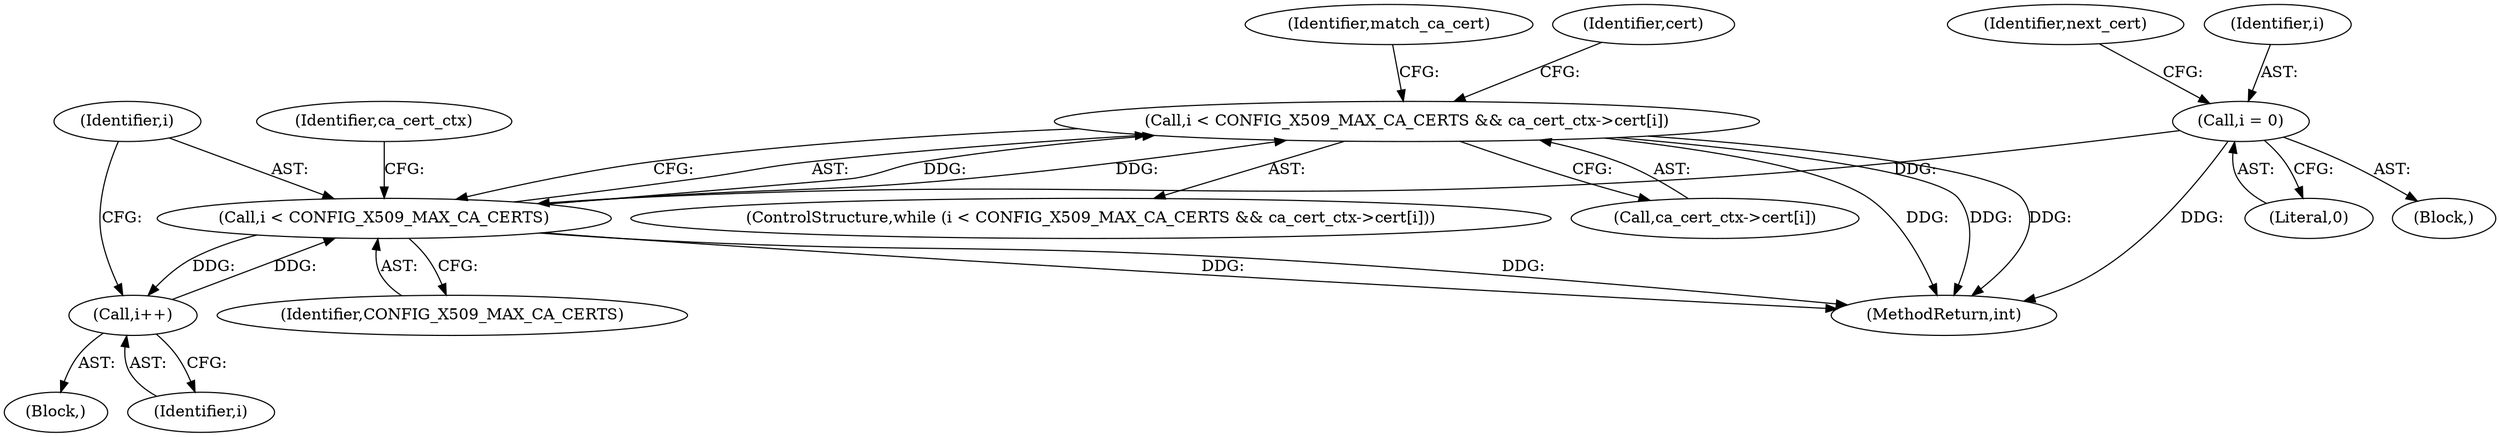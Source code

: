digraph "0_axtls-8266_5efe2947ab45e81d84b5f707c51d1c64be52f36c_1@array" {
"1000291" [label="(Call,i < CONFIG_X509_MAX_CA_CERTS && ca_cert_ctx->cert[i])"];
"1000292" [label="(Call,i < CONFIG_X509_MAX_CA_CERTS)"];
"1000367" [label="(Call,i++)"];
"1000126" [label="(Call,i = 0)"];
"1000297" [label="(Identifier,ca_cert_ctx)"];
"1000126" [label="(Call,i = 0)"];
"1000493" [label="(MethodReturn,int)"];
"1000293" [label="(Identifier,i)"];
"1000300" [label="(Block,)"];
"1000290" [label="(ControlStructure,while (i < CONFIG_X509_MAX_CA_CERTS && ca_cert_ctx->cert[i]))"];
"1000294" [label="(Identifier,CONFIG_X509_MAX_CA_CERTS)"];
"1000132" [label="(Identifier,next_cert)"];
"1000292" [label="(Call,i < CONFIG_X509_MAX_CA_CERTS)"];
"1000372" [label="(Identifier,match_ca_cert)"];
"1000368" [label="(Identifier,i)"];
"1000367" [label="(Call,i++)"];
"1000295" [label="(Call,ca_cert_ctx->cert[i])"];
"1000120" [label="(Block,)"];
"1000128" [label="(Literal,0)"];
"1000291" [label="(Call,i < CONFIG_X509_MAX_CA_CERTS && ca_cert_ctx->cert[i])"];
"1000127" [label="(Identifier,i)"];
"1000304" [label="(Identifier,cert)"];
"1000291" -> "1000290"  [label="AST: "];
"1000291" -> "1000292"  [label="CFG: "];
"1000291" -> "1000295"  [label="CFG: "];
"1000292" -> "1000291"  [label="AST: "];
"1000295" -> "1000291"  [label="AST: "];
"1000304" -> "1000291"  [label="CFG: "];
"1000372" -> "1000291"  [label="CFG: "];
"1000291" -> "1000493"  [label="DDG: "];
"1000291" -> "1000493"  [label="DDG: "];
"1000291" -> "1000493"  [label="DDG: "];
"1000292" -> "1000291"  [label="DDG: "];
"1000292" -> "1000291"  [label="DDG: "];
"1000292" -> "1000294"  [label="CFG: "];
"1000293" -> "1000292"  [label="AST: "];
"1000294" -> "1000292"  [label="AST: "];
"1000297" -> "1000292"  [label="CFG: "];
"1000292" -> "1000493"  [label="DDG: "];
"1000292" -> "1000493"  [label="DDG: "];
"1000367" -> "1000292"  [label="DDG: "];
"1000126" -> "1000292"  [label="DDG: "];
"1000292" -> "1000367"  [label="DDG: "];
"1000367" -> "1000300"  [label="AST: "];
"1000367" -> "1000368"  [label="CFG: "];
"1000368" -> "1000367"  [label="AST: "];
"1000293" -> "1000367"  [label="CFG: "];
"1000126" -> "1000120"  [label="AST: "];
"1000126" -> "1000128"  [label="CFG: "];
"1000127" -> "1000126"  [label="AST: "];
"1000128" -> "1000126"  [label="AST: "];
"1000132" -> "1000126"  [label="CFG: "];
"1000126" -> "1000493"  [label="DDG: "];
}
